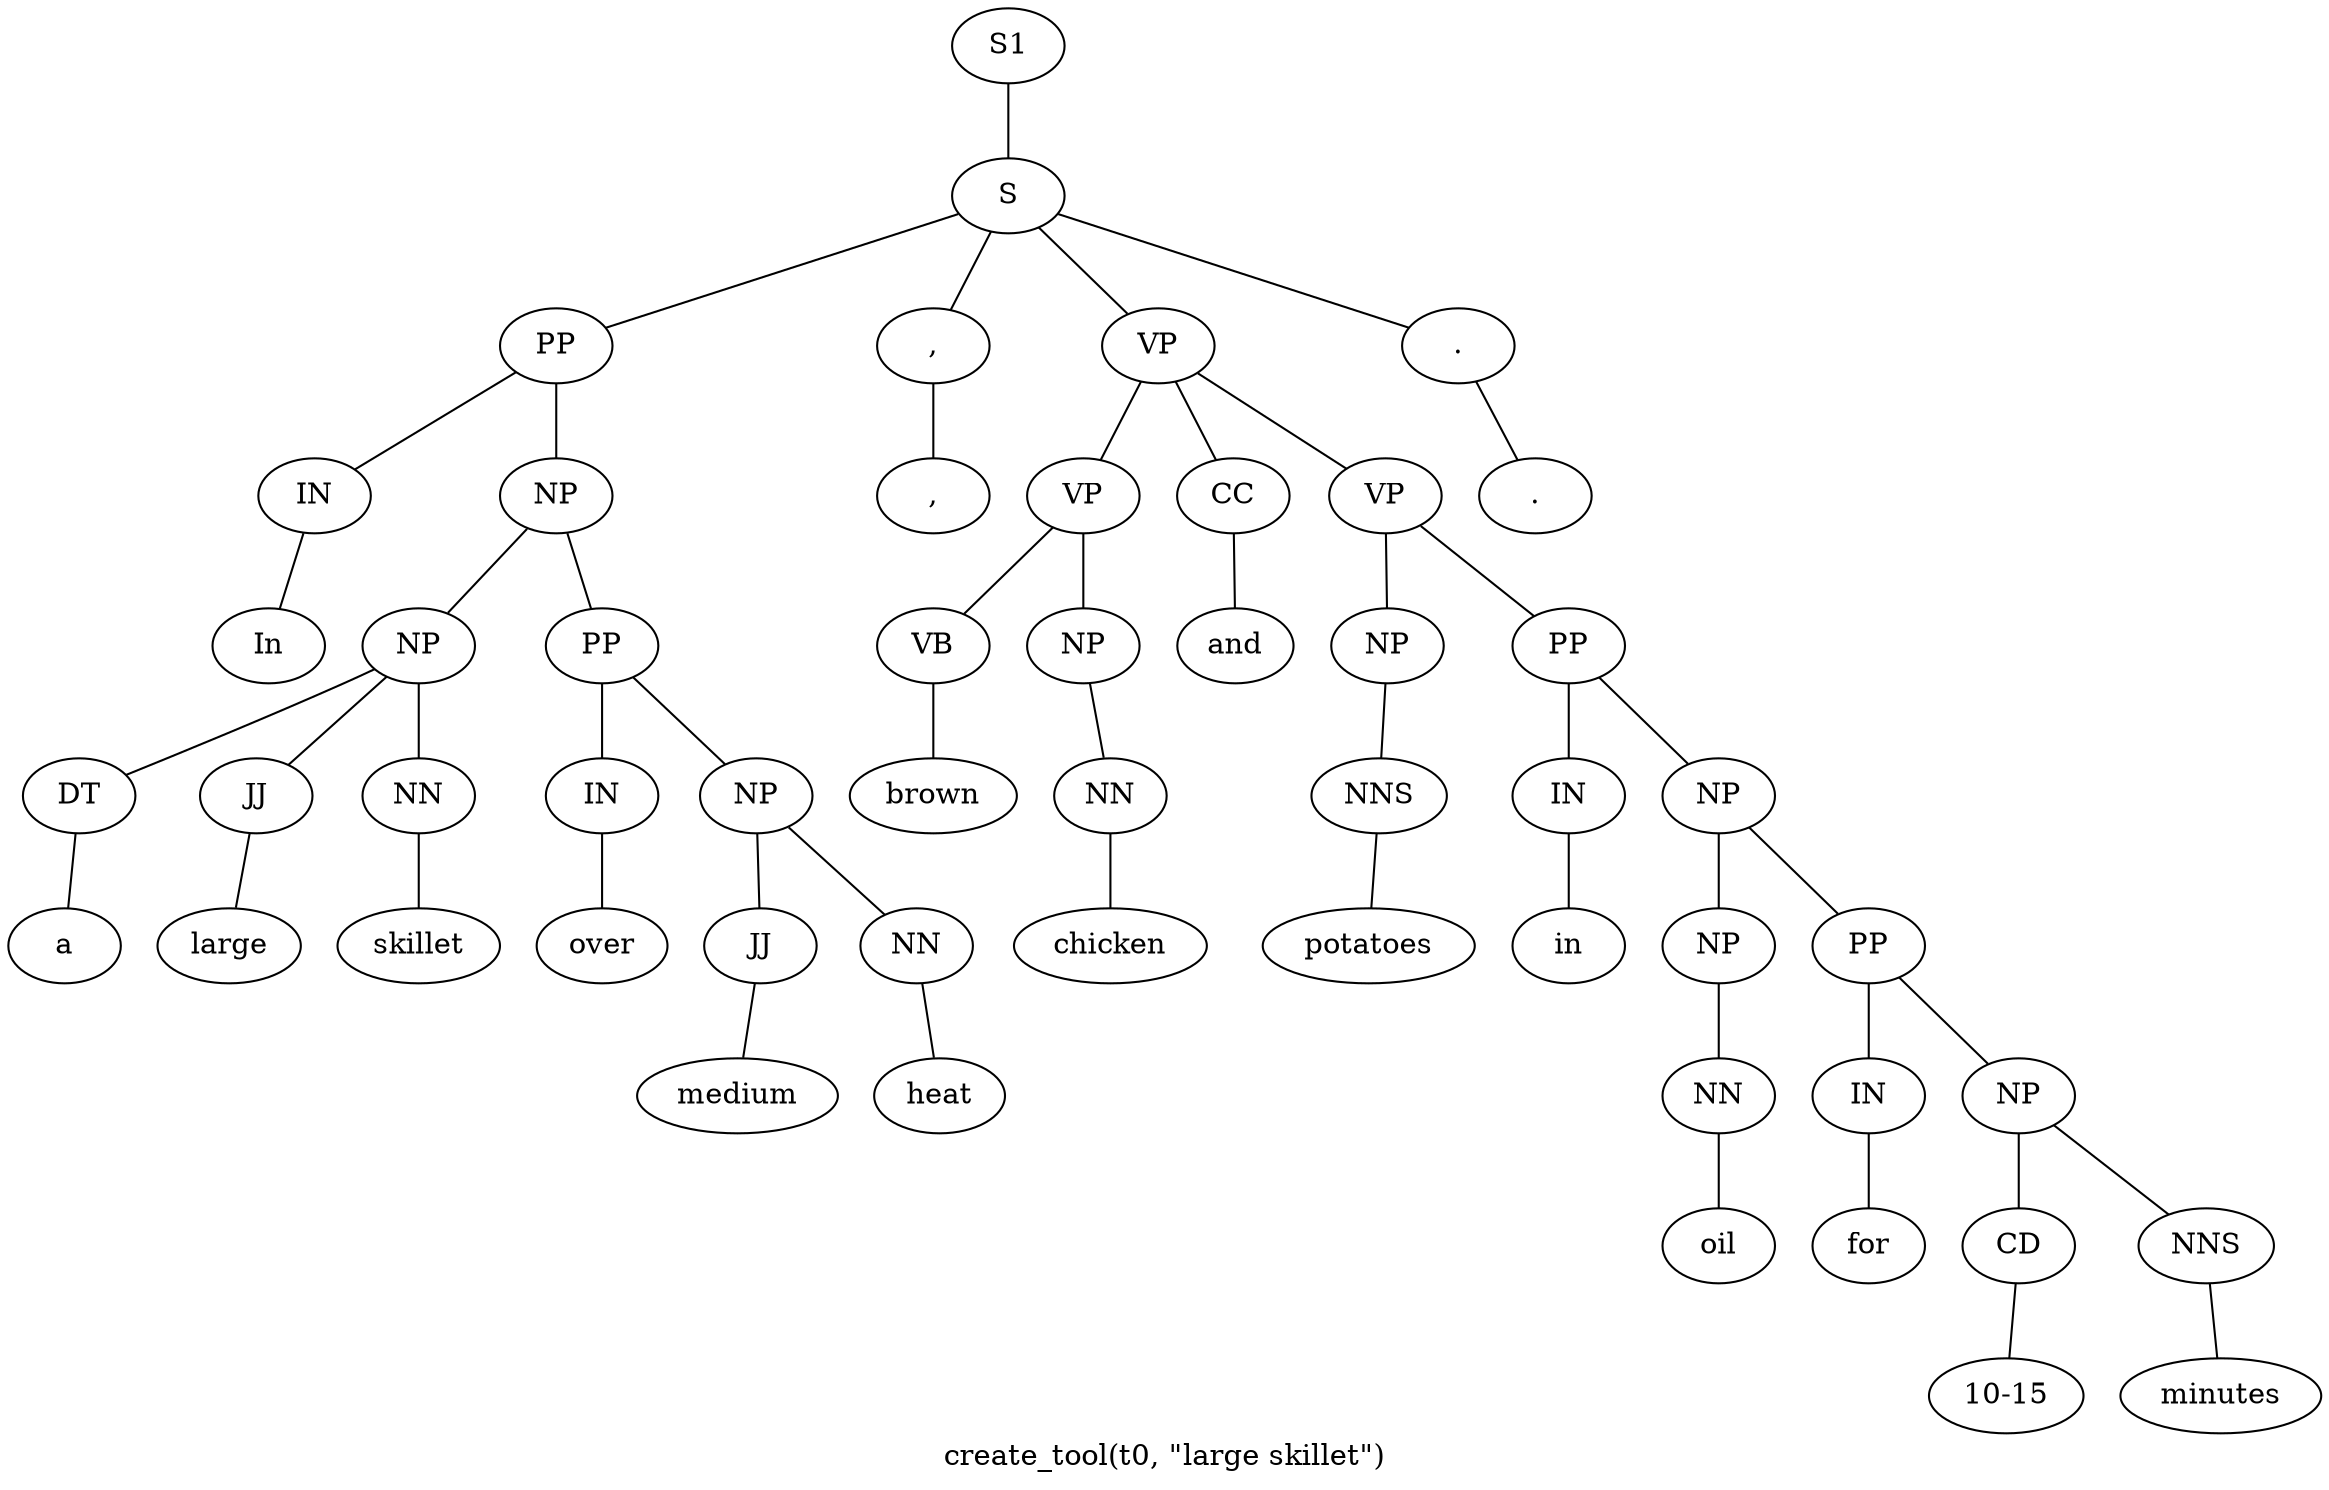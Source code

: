 graph SyntaxGraph {
	label = "create_tool(t0, \"large skillet\")";
	Node0 [label="S1"];
	Node1 [label="S"];
	Node2 [label="PP"];
	Node3 [label="IN"];
	Node4 [label="In"];
	Node5 [label="NP"];
	Node6 [label="NP"];
	Node7 [label="DT"];
	Node8 [label="a"];
	Node9 [label="JJ"];
	Node10 [label="large"];
	Node11 [label="NN"];
	Node12 [label="skillet"];
	Node13 [label="PP"];
	Node14 [label="IN"];
	Node15 [label="over"];
	Node16 [label="NP"];
	Node17 [label="JJ"];
	Node18 [label="medium"];
	Node19 [label="NN"];
	Node20 [label="heat"];
	Node21 [label=","];
	Node22 [label=","];
	Node23 [label="VP"];
	Node24 [label="VP"];
	Node25 [label="VB"];
	Node26 [label="brown"];
	Node27 [label="NP"];
	Node28 [label="NN"];
	Node29 [label="chicken"];
	Node30 [label="CC"];
	Node31 [label="and"];
	Node32 [label="VP"];
	Node33 [label="NP"];
	Node34 [label="NNS"];
	Node35 [label="potatoes"];
	Node36 [label="PP"];
	Node37 [label="IN"];
	Node38 [label="in"];
	Node39 [label="NP"];
	Node40 [label="NP"];
	Node41 [label="NN"];
	Node42 [label="oil"];
	Node43 [label="PP"];
	Node44 [label="IN"];
	Node45 [label="for"];
	Node46 [label="NP"];
	Node47 [label="CD"];
	Node48 [label="10-15"];
	Node49 [label="NNS"];
	Node50 [label="minutes"];
	Node51 [label="."];
	Node52 [label="."];

	Node0 -- Node1;
	Node1 -- Node2;
	Node1 -- Node21;
	Node1 -- Node23;
	Node1 -- Node51;
	Node2 -- Node3;
	Node2 -- Node5;
	Node3 -- Node4;
	Node5 -- Node6;
	Node5 -- Node13;
	Node6 -- Node7;
	Node6 -- Node9;
	Node6 -- Node11;
	Node7 -- Node8;
	Node9 -- Node10;
	Node11 -- Node12;
	Node13 -- Node14;
	Node13 -- Node16;
	Node14 -- Node15;
	Node16 -- Node17;
	Node16 -- Node19;
	Node17 -- Node18;
	Node19 -- Node20;
	Node21 -- Node22;
	Node23 -- Node24;
	Node23 -- Node30;
	Node23 -- Node32;
	Node24 -- Node25;
	Node24 -- Node27;
	Node25 -- Node26;
	Node27 -- Node28;
	Node28 -- Node29;
	Node30 -- Node31;
	Node32 -- Node33;
	Node32 -- Node36;
	Node33 -- Node34;
	Node34 -- Node35;
	Node36 -- Node37;
	Node36 -- Node39;
	Node37 -- Node38;
	Node39 -- Node40;
	Node39 -- Node43;
	Node40 -- Node41;
	Node41 -- Node42;
	Node43 -- Node44;
	Node43 -- Node46;
	Node44 -- Node45;
	Node46 -- Node47;
	Node46 -- Node49;
	Node47 -- Node48;
	Node49 -- Node50;
	Node51 -- Node52;
}